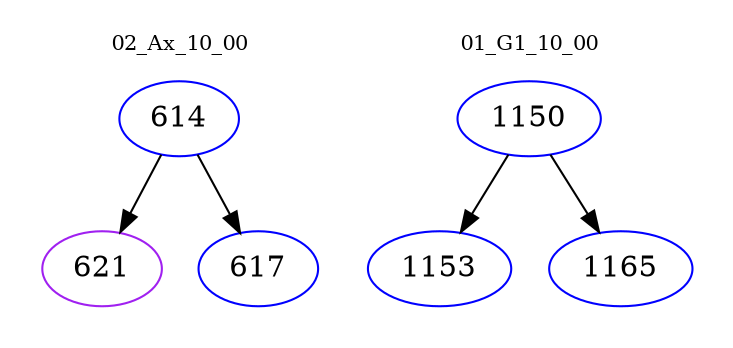 digraph{
subgraph cluster_0 {
color = white
label = "02_Ax_10_00";
fontsize=10;
T0_614 [label="614", color="blue"]
T0_614 -> T0_621 [color="black"]
T0_621 [label="621", color="purple"]
T0_614 -> T0_617 [color="black"]
T0_617 [label="617", color="blue"]
}
subgraph cluster_1 {
color = white
label = "01_G1_10_00";
fontsize=10;
T1_1150 [label="1150", color="blue"]
T1_1150 -> T1_1153 [color="black"]
T1_1153 [label="1153", color="blue"]
T1_1150 -> T1_1165 [color="black"]
T1_1165 [label="1165", color="blue"]
}
}
